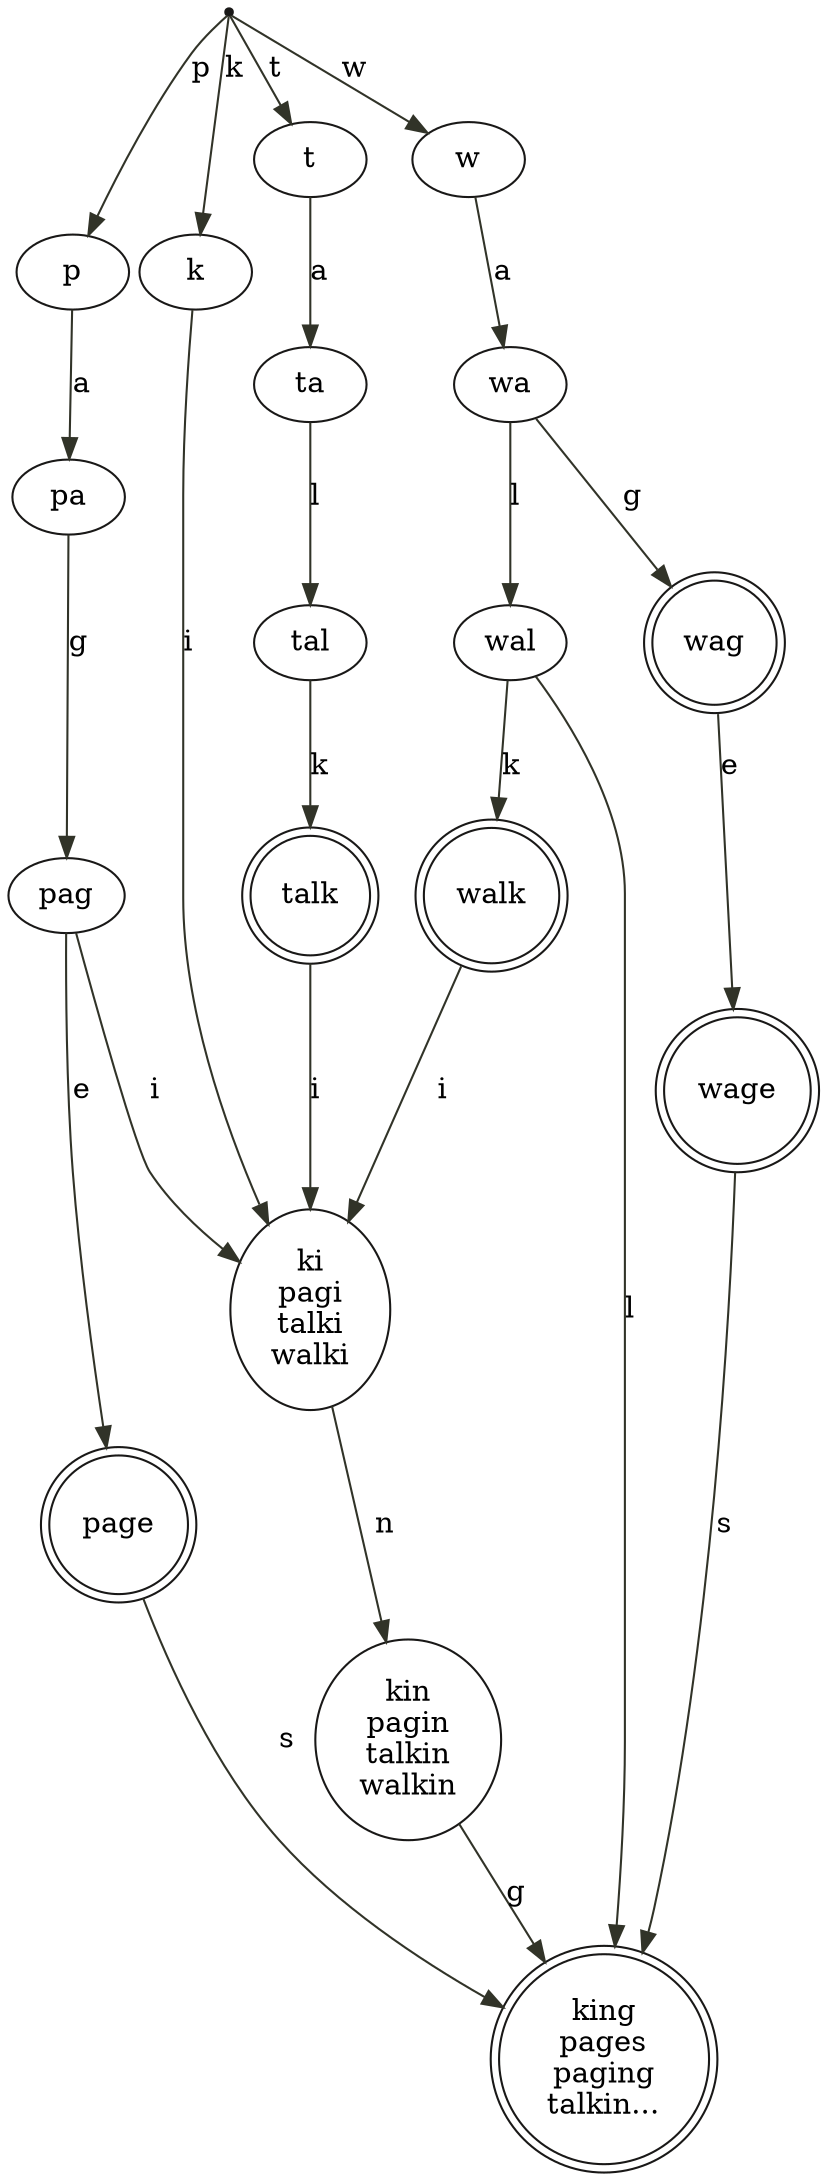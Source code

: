 digraph trie {
  10258[color="0.1,0.1,0.1", shape=point];
  10280[label="k", color="0.1,0.1,0.1", shape=ellipse];
  10264[label="ki\npagi\ntalki\nwalki", color="0.1,0.1,0.1", shape=ellipse];
  10265[label="kin\npagin\ntalkin\nwalkin", color="0.1,0.1,0.1", shape=ellipse];
  10259[label="king\npages\npaging\ntalkin...", color="0.1,0.1,0.1", shape=doublecircle];
  10272[label="p", color="0.1,0.1,0.1", shape=ellipse];
  10273[label="pa", color="0.1,0.1,0.1", shape=ellipse];
  10274[label="pag", color="0.1,0.1,0.1", shape=ellipse];
  10277[label="page", color="0.1,0.1,0.1", shape=doublecircle];
  10266[label="t", color="0.1,0.1,0.1", shape=ellipse];
  10267[label="ta", color="0.1,0.1,0.1", shape=ellipse];
  10268[label="tal", color="0.1,0.1,0.1", shape=ellipse];
  10269[label="talk", color="0.1,0.1,0.1", shape=doublecircle];
  10260[label="w", color="0.1,0.1,0.1", shape=ellipse];
  10261[label="wa", color="0.1,0.1,0.1", shape=ellipse];
  10278[label="wag", color="0.1,0.1,0.1", shape=doublecircle];
  10279[label="wage", color="0.1,0.1,0.1", shape=doublecircle];
  10262[label="wal", color="0.1,0.1,0.1", shape=ellipse];
  10263[label="walk", color="0.1,0.1,0.1", shape=doublecircle];
  10260 -> 10261[color="0.2,0.2,0.2", label="a"];
  10266 -> 10267[color="0.2,0.2,0.2", label="a"];
  10272 -> 10273[color="0.2,0.2,0.2", label="a"];
  10274 -> 10277[color="0.2,0.2,0.2", label="e"];
  10278 -> 10279[color="0.2,0.2,0.2", label="e"];
  10261 -> 10278[color="0.2,0.2,0.2", label="g"];
  10265 -> 10259[color="0.2,0.2,0.2", label="g"];
  10273 -> 10274[color="0.2,0.2,0.2", label="g"];
  10263 -> 10264[color="0.2,0.2,0.2", label="i"];
  10269 -> 10264[color="0.2,0.2,0.2", label="i"];
  10274 -> 10264[color="0.2,0.2,0.2", label="i"];
  10280 -> 10264[color="0.2,0.2,0.2", label="i"];
  10258 -> 10280[color="0.2,0.2,0.2", label="k"];
  10262 -> 10263[color="0.2,0.2,0.2", label="k"];
  10268 -> 10269[color="0.2,0.2,0.2", label="k"];
  10261 -> 10262[color="0.2,0.2,0.2", label="l"];
  10262 -> 10259[color="0.2,0.2,0.2", label="l"];
  10267 -> 10268[color="0.2,0.2,0.2", label="l"];
  10264 -> 10265[color="0.2,0.2,0.2", label="n"];
  10258 -> 10272[color="0.2,0.2,0.2", label="p"];
  10277 -> 10259[color="0.2,0.2,0.2", label="s"];
  10279 -> 10259[color="0.2,0.2,0.2", label="s"];
  10258 -> 10266[color="0.2,0.2,0.2", label="t"];
  10258 -> 10260[color="0.2,0.2,0.2", label="w"];
}
